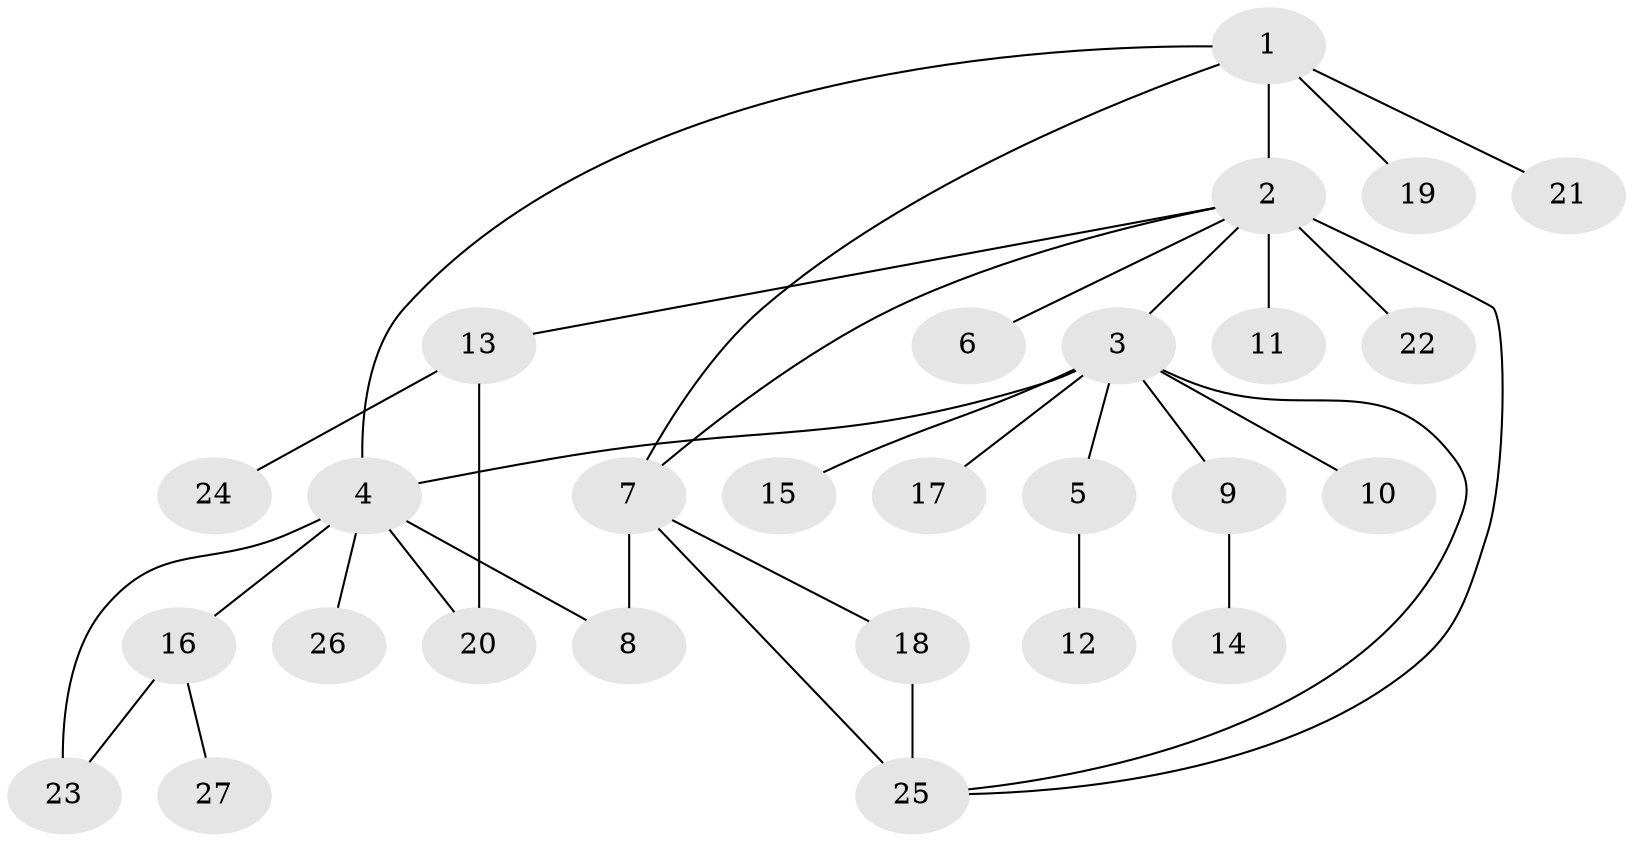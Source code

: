 // original degree distribution, {5: 0.046875, 15: 0.015625, 14: 0.015625, 10: 0.015625, 4: 0.03125, 2: 0.1875, 1: 0.59375, 11: 0.015625, 3: 0.078125}
// Generated by graph-tools (version 1.1) at 2025/50/03/04/25 22:50:05]
// undirected, 27 vertices, 34 edges
graph export_dot {
  node [color=gray90,style=filled];
  1;
  2;
  3;
  4;
  5;
  6;
  7;
  8;
  9;
  10;
  11;
  12;
  13;
  14;
  15;
  16;
  17;
  18;
  19;
  20;
  21;
  22;
  23;
  24;
  25;
  26;
  27;
  1 -- 2 [weight=1.0];
  1 -- 4 [weight=1.0];
  1 -- 7 [weight=1.0];
  1 -- 19 [weight=1.0];
  1 -- 21 [weight=1.0];
  2 -- 3 [weight=1.0];
  2 -- 6 [weight=1.0];
  2 -- 7 [weight=1.0];
  2 -- 11 [weight=5.0];
  2 -- 13 [weight=1.0];
  2 -- 22 [weight=1.0];
  2 -- 25 [weight=1.0];
  3 -- 4 [weight=1.0];
  3 -- 5 [weight=1.0];
  3 -- 9 [weight=1.0];
  3 -- 10 [weight=5.0];
  3 -- 15 [weight=1.0];
  3 -- 17 [weight=1.0];
  3 -- 25 [weight=1.0];
  4 -- 8 [weight=1.0];
  4 -- 16 [weight=2.0];
  4 -- 20 [weight=1.0];
  4 -- 23 [weight=1.0];
  4 -- 26 [weight=2.0];
  5 -- 12 [weight=2.0];
  7 -- 8 [weight=5.0];
  7 -- 18 [weight=1.0];
  7 -- 25 [weight=1.0];
  9 -- 14 [weight=1.0];
  13 -- 20 [weight=1.0];
  13 -- 24 [weight=2.0];
  16 -- 23 [weight=1.0];
  16 -- 27 [weight=1.0];
  18 -- 25 [weight=3.0];
}
